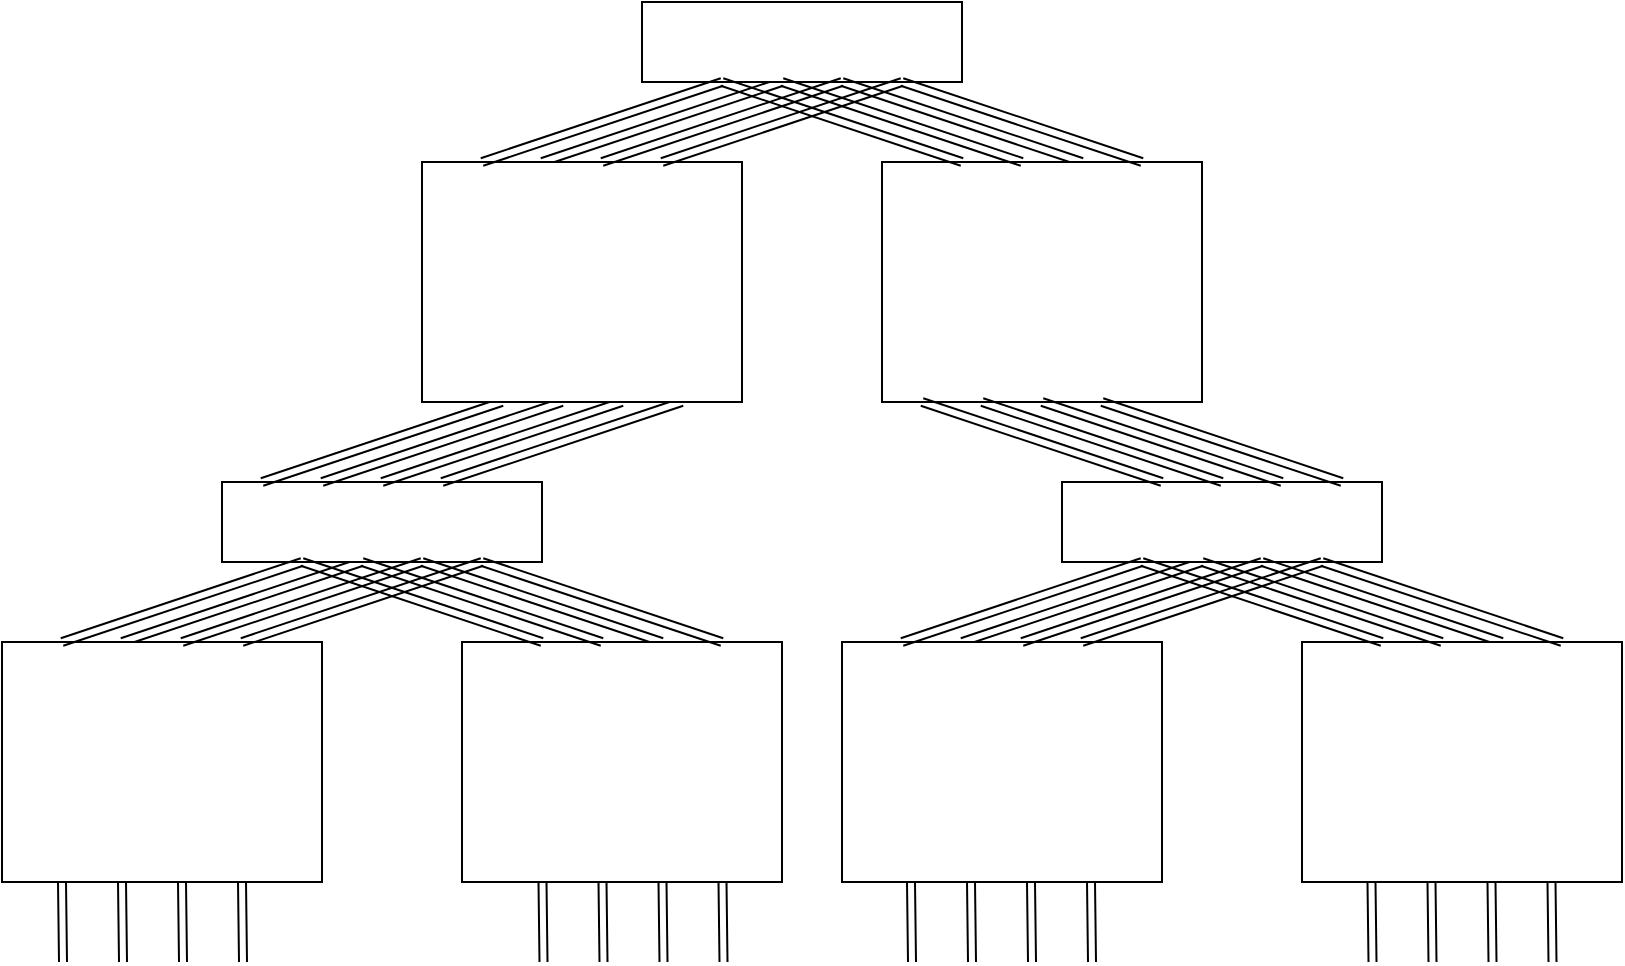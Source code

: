 <mxfile version="24.2.2" type="github">
  <diagram name="Page-1" id="-WETygOvhYKLJvWQvo6D">
    <mxGraphModel dx="986" dy="602" grid="1" gridSize="10" guides="1" tooltips="1" connect="1" arrows="1" fold="1" page="1" pageScale="1" pageWidth="850" pageHeight="1100" math="0" shadow="0">
      <root>
        <mxCell id="0" />
        <mxCell id="1" parent="0" />
        <mxCell id="1y08PZAfGzx5HJ8WRer2-4" style="rounded=0;orthogonalLoop=1;jettySize=auto;html=1;exitX=0.5;exitY=0;exitDx=0;exitDy=0;entryX=0.5;entryY=1;entryDx=0;entryDy=0;endArrow=none;endFill=0;shape=link;" edge="1" parent="1">
          <mxGeometry relative="1" as="geometry">
            <mxPoint x="100" y="480" as="sourcePoint" />
            <mxPoint x="220" y="440" as="targetPoint" />
          </mxGeometry>
        </mxCell>
        <mxCell id="1y08PZAfGzx5HJ8WRer2-1" value="" style="rounded=0;whiteSpace=wrap;html=1;" vertex="1" parent="1">
          <mxGeometry x="40" y="480" width="160" height="120" as="geometry" />
        </mxCell>
        <mxCell id="1y08PZAfGzx5HJ8WRer2-2" value="" style="rounded=0;whiteSpace=wrap;html=1;" vertex="1" parent="1">
          <mxGeometry x="150" y="400" width="160" height="40" as="geometry" />
        </mxCell>
        <mxCell id="1y08PZAfGzx5HJ8WRer2-5" style="rounded=0;orthogonalLoop=1;jettySize=auto;html=1;exitX=0.5;exitY=0;exitDx=0;exitDy=0;entryX=0.5;entryY=1;entryDx=0;entryDy=0;endArrow=none;endFill=0;shape=link;" edge="1" parent="1">
          <mxGeometry relative="1" as="geometry">
            <mxPoint x="70" y="480" as="sourcePoint" />
            <mxPoint x="190" y="440" as="targetPoint" />
          </mxGeometry>
        </mxCell>
        <mxCell id="1y08PZAfGzx5HJ8WRer2-6" style="rounded=0;orthogonalLoop=1;jettySize=auto;html=1;exitX=0.5;exitY=0;exitDx=0;exitDy=0;entryX=0.5;entryY=1;entryDx=0;entryDy=0;endArrow=none;endFill=0;shape=link;" edge="1" parent="1">
          <mxGeometry relative="1" as="geometry">
            <mxPoint x="160" y="480" as="sourcePoint" />
            <mxPoint x="280" y="440" as="targetPoint" />
          </mxGeometry>
        </mxCell>
        <mxCell id="1y08PZAfGzx5HJ8WRer2-7" style="rounded=0;orthogonalLoop=1;jettySize=auto;html=1;exitX=0.5;exitY=0;exitDx=0;exitDy=0;entryX=0.5;entryY=1;entryDx=0;entryDy=0;endArrow=none;endFill=0;shape=link;" edge="1" parent="1">
          <mxGeometry relative="1" as="geometry">
            <mxPoint x="130" y="480" as="sourcePoint" />
            <mxPoint x="250" y="440" as="targetPoint" />
          </mxGeometry>
        </mxCell>
        <mxCell id="1y08PZAfGzx5HJ8WRer2-8" style="rounded=0;orthogonalLoop=1;jettySize=auto;html=1;exitX=0.5;exitY=0;exitDx=0;exitDy=0;entryX=0.5;entryY=1;entryDx=0;entryDy=0;endArrow=none;endFill=0;shape=link;" edge="1" parent="1">
          <mxGeometry relative="1" as="geometry">
            <mxPoint x="370" y="480" as="sourcePoint" />
            <mxPoint x="250" y="440" as="targetPoint" />
          </mxGeometry>
        </mxCell>
        <mxCell id="1y08PZAfGzx5HJ8WRer2-9" value="" style="rounded=0;whiteSpace=wrap;html=1;" vertex="1" parent="1">
          <mxGeometry x="270" y="480" width="160" height="120" as="geometry" />
        </mxCell>
        <mxCell id="1y08PZAfGzx5HJ8WRer2-10" style="rounded=0;orthogonalLoop=1;jettySize=auto;html=1;exitX=0.5;exitY=0;exitDx=0;exitDy=0;entryX=0.5;entryY=1;entryDx=0;entryDy=0;endArrow=none;endFill=0;shape=link;" edge="1" parent="1">
          <mxGeometry relative="1" as="geometry">
            <mxPoint x="400" y="480" as="sourcePoint" />
            <mxPoint x="280" y="440" as="targetPoint" />
          </mxGeometry>
        </mxCell>
        <mxCell id="1y08PZAfGzx5HJ8WRer2-11" style="rounded=0;orthogonalLoop=1;jettySize=auto;html=1;exitX=0.5;exitY=0;exitDx=0;exitDy=0;entryX=0.5;entryY=1;entryDx=0;entryDy=0;endArrow=none;endFill=0;shape=link;" edge="1" parent="1">
          <mxGeometry relative="1" as="geometry">
            <mxPoint x="310" y="480" as="sourcePoint" />
            <mxPoint x="190" y="440" as="targetPoint" />
          </mxGeometry>
        </mxCell>
        <mxCell id="1y08PZAfGzx5HJ8WRer2-12" style="rounded=0;orthogonalLoop=1;jettySize=auto;html=1;exitX=0.5;exitY=0;exitDx=0;exitDy=0;entryX=0.5;entryY=1;entryDx=0;entryDy=0;endArrow=none;endFill=0;shape=link;" edge="1" parent="1">
          <mxGeometry relative="1" as="geometry">
            <mxPoint x="340" y="480" as="sourcePoint" />
            <mxPoint x="220" y="440" as="targetPoint" />
          </mxGeometry>
        </mxCell>
        <mxCell id="1y08PZAfGzx5HJ8WRer2-39" style="rounded=0;orthogonalLoop=1;jettySize=auto;html=1;entryX=0.5;entryY=1;entryDx=0;entryDy=0;endArrow=none;endFill=0;shape=link;endSize=0;startSize=0;sourcePerimeterSpacing=-4;targetPerimeterSpacing=7;" edge="1" parent="1">
          <mxGeometry relative="1" as="geometry">
            <mxPoint x="555" y="640" as="sourcePoint" />
            <mxPoint x="554.5" y="600" as="targetPoint" />
          </mxGeometry>
        </mxCell>
        <mxCell id="1y08PZAfGzx5HJ8WRer2-40" style="rounded=0;orthogonalLoop=1;jettySize=auto;html=1;entryX=0.5;entryY=1;entryDx=0;entryDy=0;endArrow=none;endFill=0;shape=link;endSize=0;startSize=0;sourcePerimeterSpacing=-4;targetPerimeterSpacing=7;" edge="1" parent="1">
          <mxGeometry relative="1" as="geometry">
            <mxPoint x="585" y="640" as="sourcePoint" />
            <mxPoint x="584.5" y="600" as="targetPoint" />
          </mxGeometry>
        </mxCell>
        <mxCell id="1y08PZAfGzx5HJ8WRer2-41" style="rounded=0;orthogonalLoop=1;jettySize=auto;html=1;entryX=0.5;entryY=1;entryDx=0;entryDy=0;endArrow=none;endFill=0;shape=link;endSize=0;startSize=0;sourcePerimeterSpacing=-4;targetPerimeterSpacing=7;" edge="1" parent="1">
          <mxGeometry relative="1" as="geometry">
            <mxPoint x="495" y="640" as="sourcePoint" />
            <mxPoint x="494.5" y="600" as="targetPoint" />
          </mxGeometry>
        </mxCell>
        <mxCell id="1y08PZAfGzx5HJ8WRer2-42" style="rounded=0;orthogonalLoop=1;jettySize=auto;html=1;entryX=0.5;entryY=1;entryDx=0;entryDy=0;endArrow=none;endFill=0;shape=link;endSize=0;startSize=0;sourcePerimeterSpacing=-4;targetPerimeterSpacing=7;" edge="1" parent="1">
          <mxGeometry relative="1" as="geometry">
            <mxPoint x="525" y="640" as="sourcePoint" />
            <mxPoint x="524.5" y="600" as="targetPoint" />
          </mxGeometry>
        </mxCell>
        <mxCell id="1y08PZAfGzx5HJ8WRer2-43" style="rounded=0;orthogonalLoop=1;jettySize=auto;html=1;exitX=0.5;exitY=0;exitDx=0;exitDy=0;entryX=0.5;entryY=1;entryDx=0;entryDy=0;endArrow=none;endFill=0;shape=link;" edge="1" parent="1">
          <mxGeometry relative="1" as="geometry">
            <mxPoint x="230" y="400" as="sourcePoint" />
            <mxPoint x="350" y="360" as="targetPoint" />
          </mxGeometry>
        </mxCell>
        <mxCell id="1y08PZAfGzx5HJ8WRer2-44" style="rounded=0;orthogonalLoop=1;jettySize=auto;html=1;exitX=0.5;exitY=0;exitDx=0;exitDy=0;entryX=0.5;entryY=1;entryDx=0;entryDy=0;endArrow=none;endFill=0;shape=link;" edge="1" parent="1">
          <mxGeometry relative="1" as="geometry">
            <mxPoint x="260" y="400" as="sourcePoint" />
            <mxPoint x="380" y="360" as="targetPoint" />
          </mxGeometry>
        </mxCell>
        <mxCell id="1y08PZAfGzx5HJ8WRer2-45" style="rounded=0;orthogonalLoop=1;jettySize=auto;html=1;exitX=0.5;exitY=0;exitDx=0;exitDy=0;entryX=0.5;entryY=1;entryDx=0;entryDy=0;endArrow=none;endFill=0;shape=link;" edge="1" parent="1">
          <mxGeometry relative="1" as="geometry">
            <mxPoint x="170" y="400" as="sourcePoint" />
            <mxPoint x="290" y="360" as="targetPoint" />
          </mxGeometry>
        </mxCell>
        <mxCell id="1y08PZAfGzx5HJ8WRer2-46" style="rounded=0;orthogonalLoop=1;jettySize=auto;html=1;exitX=0.5;exitY=0;exitDx=0;exitDy=0;entryX=0.5;entryY=1;entryDx=0;entryDy=0;endArrow=none;endFill=0;shape=link;" edge="1" parent="1">
          <mxGeometry relative="1" as="geometry">
            <mxPoint x="200" y="400" as="sourcePoint" />
            <mxPoint x="320" y="360" as="targetPoint" />
          </mxGeometry>
        </mxCell>
        <mxCell id="1y08PZAfGzx5HJ8WRer2-28" style="rounded=0;orthogonalLoop=1;jettySize=auto;html=1;exitX=0.5;exitY=0;exitDx=0;exitDy=0;entryX=0.5;entryY=1;entryDx=0;entryDy=0;endArrow=none;endFill=0;shape=link;" edge="1" parent="1">
          <mxGeometry relative="1" as="geometry">
            <mxPoint x="310" y="240" as="sourcePoint" />
            <mxPoint x="430" y="200" as="targetPoint" />
          </mxGeometry>
        </mxCell>
        <mxCell id="1y08PZAfGzx5HJ8WRer2-29" value="" style="rounded=0;whiteSpace=wrap;html=1;" vertex="1" parent="1">
          <mxGeometry x="250" y="240" width="160" height="120" as="geometry" />
        </mxCell>
        <mxCell id="1y08PZAfGzx5HJ8WRer2-30" value="" style="rounded=0;whiteSpace=wrap;html=1;" vertex="1" parent="1">
          <mxGeometry x="360" y="160" width="160" height="40" as="geometry" />
        </mxCell>
        <mxCell id="1y08PZAfGzx5HJ8WRer2-31" style="rounded=0;orthogonalLoop=1;jettySize=auto;html=1;exitX=0.5;exitY=0;exitDx=0;exitDy=0;entryX=0.5;entryY=1;entryDx=0;entryDy=0;endArrow=none;endFill=0;shape=link;" edge="1" parent="1">
          <mxGeometry relative="1" as="geometry">
            <mxPoint x="280" y="240" as="sourcePoint" />
            <mxPoint x="400" y="200" as="targetPoint" />
          </mxGeometry>
        </mxCell>
        <mxCell id="1y08PZAfGzx5HJ8WRer2-32" style="rounded=0;orthogonalLoop=1;jettySize=auto;html=1;exitX=0.5;exitY=0;exitDx=0;exitDy=0;entryX=0.5;entryY=1;entryDx=0;entryDy=0;endArrow=none;endFill=0;shape=link;" edge="1" parent="1">
          <mxGeometry relative="1" as="geometry">
            <mxPoint x="370" y="240" as="sourcePoint" />
            <mxPoint x="490" y="200" as="targetPoint" />
          </mxGeometry>
        </mxCell>
        <mxCell id="1y08PZAfGzx5HJ8WRer2-33" style="rounded=0;orthogonalLoop=1;jettySize=auto;html=1;exitX=0.5;exitY=0;exitDx=0;exitDy=0;entryX=0.5;entryY=1;entryDx=0;entryDy=0;endArrow=none;endFill=0;shape=link;" edge="1" parent="1">
          <mxGeometry relative="1" as="geometry">
            <mxPoint x="340" y="240" as="sourcePoint" />
            <mxPoint x="460" y="200" as="targetPoint" />
          </mxGeometry>
        </mxCell>
        <mxCell id="1y08PZAfGzx5HJ8WRer2-34" style="rounded=0;orthogonalLoop=1;jettySize=auto;html=1;exitX=0.5;exitY=0;exitDx=0;exitDy=0;entryX=0.5;entryY=1;entryDx=0;entryDy=0;endArrow=none;endFill=0;shape=link;" edge="1" parent="1">
          <mxGeometry relative="1" as="geometry">
            <mxPoint x="580" y="240" as="sourcePoint" />
            <mxPoint x="460" y="200" as="targetPoint" />
          </mxGeometry>
        </mxCell>
        <mxCell id="1y08PZAfGzx5HJ8WRer2-35" value="" style="rounded=0;whiteSpace=wrap;html=1;" vertex="1" parent="1">
          <mxGeometry x="480" y="240" width="160" height="120" as="geometry" />
        </mxCell>
        <mxCell id="1y08PZAfGzx5HJ8WRer2-36" style="rounded=0;orthogonalLoop=1;jettySize=auto;html=1;exitX=0.5;exitY=0;exitDx=0;exitDy=0;entryX=0.5;entryY=1;entryDx=0;entryDy=0;endArrow=none;endFill=0;shape=link;" edge="1" parent="1">
          <mxGeometry relative="1" as="geometry">
            <mxPoint x="610" y="240" as="sourcePoint" />
            <mxPoint x="490" y="200" as="targetPoint" />
          </mxGeometry>
        </mxCell>
        <mxCell id="1y08PZAfGzx5HJ8WRer2-37" style="rounded=0;orthogonalLoop=1;jettySize=auto;html=1;exitX=0.5;exitY=0;exitDx=0;exitDy=0;entryX=0.5;entryY=1;entryDx=0;entryDy=0;endArrow=none;endFill=0;shape=link;" edge="1" parent="1">
          <mxGeometry relative="1" as="geometry">
            <mxPoint x="520" y="240" as="sourcePoint" />
            <mxPoint x="400" y="200" as="targetPoint" />
          </mxGeometry>
        </mxCell>
        <mxCell id="1y08PZAfGzx5HJ8WRer2-38" style="rounded=0;orthogonalLoop=1;jettySize=auto;html=1;exitX=0.5;exitY=0;exitDx=0;exitDy=0;entryX=0.5;entryY=1;entryDx=0;entryDy=0;endArrow=none;endFill=0;shape=link;" edge="1" parent="1">
          <mxGeometry relative="1" as="geometry">
            <mxPoint x="550" y="240" as="sourcePoint" />
            <mxPoint x="430" y="200" as="targetPoint" />
          </mxGeometry>
        </mxCell>
        <mxCell id="1y08PZAfGzx5HJ8WRer2-16" style="rounded=0;orthogonalLoop=1;jettySize=auto;html=1;exitX=0.5;exitY=0;exitDx=0;exitDy=0;entryX=0.5;entryY=1;entryDx=0;entryDy=0;endArrow=none;endFill=0;shape=link;" edge="1" parent="1">
          <mxGeometry relative="1" as="geometry">
            <mxPoint x="520" y="480" as="sourcePoint" />
            <mxPoint x="640" y="440" as="targetPoint" />
          </mxGeometry>
        </mxCell>
        <mxCell id="1y08PZAfGzx5HJ8WRer2-17" value="" style="rounded=0;whiteSpace=wrap;html=1;" vertex="1" parent="1">
          <mxGeometry x="460" y="480" width="160" height="120" as="geometry" />
        </mxCell>
        <mxCell id="1y08PZAfGzx5HJ8WRer2-18" value="" style="rounded=0;whiteSpace=wrap;html=1;" vertex="1" parent="1">
          <mxGeometry x="570" y="400" width="160" height="40" as="geometry" />
        </mxCell>
        <mxCell id="1y08PZAfGzx5HJ8WRer2-19" style="rounded=0;orthogonalLoop=1;jettySize=auto;html=1;exitX=0.5;exitY=0;exitDx=0;exitDy=0;entryX=0.5;entryY=1;entryDx=0;entryDy=0;endArrow=none;endFill=0;shape=link;" edge="1" parent="1">
          <mxGeometry relative="1" as="geometry">
            <mxPoint x="490" y="480" as="sourcePoint" />
            <mxPoint x="610" y="440" as="targetPoint" />
          </mxGeometry>
        </mxCell>
        <mxCell id="1y08PZAfGzx5HJ8WRer2-20" style="rounded=0;orthogonalLoop=1;jettySize=auto;html=1;exitX=0.5;exitY=0;exitDx=0;exitDy=0;entryX=0.5;entryY=1;entryDx=0;entryDy=0;endArrow=none;endFill=0;shape=link;" edge="1" parent="1">
          <mxGeometry relative="1" as="geometry">
            <mxPoint x="580" y="480" as="sourcePoint" />
            <mxPoint x="700" y="440" as="targetPoint" />
          </mxGeometry>
        </mxCell>
        <mxCell id="1y08PZAfGzx5HJ8WRer2-21" style="rounded=0;orthogonalLoop=1;jettySize=auto;html=1;exitX=0.5;exitY=0;exitDx=0;exitDy=0;entryX=0.5;entryY=1;entryDx=0;entryDy=0;endArrow=none;endFill=0;shape=link;" edge="1" parent="1">
          <mxGeometry relative="1" as="geometry">
            <mxPoint x="550" y="480" as="sourcePoint" />
            <mxPoint x="670" y="440" as="targetPoint" />
          </mxGeometry>
        </mxCell>
        <mxCell id="1y08PZAfGzx5HJ8WRer2-22" style="rounded=0;orthogonalLoop=1;jettySize=auto;html=1;exitX=0.5;exitY=0;exitDx=0;exitDy=0;entryX=0.5;entryY=1;entryDx=0;entryDy=0;endArrow=none;endFill=0;shape=link;" edge="1" parent="1">
          <mxGeometry relative="1" as="geometry">
            <mxPoint x="790" y="480" as="sourcePoint" />
            <mxPoint x="670" y="440" as="targetPoint" />
          </mxGeometry>
        </mxCell>
        <mxCell id="1y08PZAfGzx5HJ8WRer2-23" value="" style="rounded=0;whiteSpace=wrap;html=1;" vertex="1" parent="1">
          <mxGeometry x="690" y="480" width="160" height="120" as="geometry" />
        </mxCell>
        <mxCell id="1y08PZAfGzx5HJ8WRer2-24" style="rounded=0;orthogonalLoop=1;jettySize=auto;html=1;exitX=0.5;exitY=0;exitDx=0;exitDy=0;entryX=0.5;entryY=1;entryDx=0;entryDy=0;endArrow=none;endFill=0;shape=link;" edge="1" parent="1">
          <mxGeometry relative="1" as="geometry">
            <mxPoint x="820" y="480" as="sourcePoint" />
            <mxPoint x="700" y="440" as="targetPoint" />
          </mxGeometry>
        </mxCell>
        <mxCell id="1y08PZAfGzx5HJ8WRer2-25" style="rounded=0;orthogonalLoop=1;jettySize=auto;html=1;exitX=0.5;exitY=0;exitDx=0;exitDy=0;entryX=0.5;entryY=1;entryDx=0;entryDy=0;endArrow=none;endFill=0;shape=link;" edge="1" parent="1">
          <mxGeometry relative="1" as="geometry">
            <mxPoint x="730" y="480" as="sourcePoint" />
            <mxPoint x="610" y="440" as="targetPoint" />
          </mxGeometry>
        </mxCell>
        <mxCell id="1y08PZAfGzx5HJ8WRer2-26" style="rounded=0;orthogonalLoop=1;jettySize=auto;html=1;exitX=0.5;exitY=0;exitDx=0;exitDy=0;entryX=0.5;entryY=1;entryDx=0;entryDy=0;endArrow=none;endFill=0;shape=link;" edge="1" parent="1">
          <mxGeometry relative="1" as="geometry">
            <mxPoint x="760" y="480" as="sourcePoint" />
            <mxPoint x="640" y="440" as="targetPoint" />
          </mxGeometry>
        </mxCell>
        <mxCell id="1y08PZAfGzx5HJ8WRer2-55" style="rounded=0;orthogonalLoop=1;jettySize=auto;html=1;entryX=0.5;entryY=1;entryDx=0;entryDy=0;endArrow=none;endFill=0;shape=link;endSize=0;startSize=0;sourcePerimeterSpacing=-4;targetPerimeterSpacing=7;" edge="1" parent="1">
          <mxGeometry relative="1" as="geometry">
            <mxPoint x="785.25" y="640" as="sourcePoint" />
            <mxPoint x="784.75" y="600" as="targetPoint" />
          </mxGeometry>
        </mxCell>
        <mxCell id="1y08PZAfGzx5HJ8WRer2-56" style="rounded=0;orthogonalLoop=1;jettySize=auto;html=1;entryX=0.5;entryY=1;entryDx=0;entryDy=0;endArrow=none;endFill=0;shape=link;endSize=0;startSize=0;sourcePerimeterSpacing=-4;targetPerimeterSpacing=7;" edge="1" parent="1">
          <mxGeometry relative="1" as="geometry">
            <mxPoint x="815.25" y="640" as="sourcePoint" />
            <mxPoint x="814.75" y="600" as="targetPoint" />
          </mxGeometry>
        </mxCell>
        <mxCell id="1y08PZAfGzx5HJ8WRer2-57" style="rounded=0;orthogonalLoop=1;jettySize=auto;html=1;entryX=0.5;entryY=1;entryDx=0;entryDy=0;endArrow=none;endFill=0;shape=link;endSize=0;startSize=0;sourcePerimeterSpacing=-4;targetPerimeterSpacing=7;" edge="1" parent="1">
          <mxGeometry relative="1" as="geometry">
            <mxPoint x="725.25" y="640" as="sourcePoint" />
            <mxPoint x="724.75" y="600" as="targetPoint" />
          </mxGeometry>
        </mxCell>
        <mxCell id="1y08PZAfGzx5HJ8WRer2-58" style="rounded=0;orthogonalLoop=1;jettySize=auto;html=1;entryX=0.5;entryY=1;entryDx=0;entryDy=0;endArrow=none;endFill=0;shape=link;endSize=0;startSize=0;sourcePerimeterSpacing=-4;targetPerimeterSpacing=7;" edge="1" parent="1">
          <mxGeometry relative="1" as="geometry">
            <mxPoint x="755.25" y="640" as="sourcePoint" />
            <mxPoint x="754.75" y="600" as="targetPoint" />
          </mxGeometry>
        </mxCell>
        <mxCell id="1y08PZAfGzx5HJ8WRer2-59" style="rounded=0;orthogonalLoop=1;jettySize=auto;html=1;entryX=0.5;entryY=1;entryDx=0;entryDy=0;endArrow=none;endFill=0;shape=link;endSize=0;startSize=0;sourcePerimeterSpacing=-4;targetPerimeterSpacing=7;" edge="1" parent="1">
          <mxGeometry relative="1" as="geometry">
            <mxPoint x="130.5" y="640" as="sourcePoint" />
            <mxPoint x="130" y="600" as="targetPoint" />
          </mxGeometry>
        </mxCell>
        <mxCell id="1y08PZAfGzx5HJ8WRer2-60" style="rounded=0;orthogonalLoop=1;jettySize=auto;html=1;entryX=0.5;entryY=1;entryDx=0;entryDy=0;endArrow=none;endFill=0;shape=link;endSize=0;startSize=0;sourcePerimeterSpacing=-4;targetPerimeterSpacing=7;" edge="1" parent="1">
          <mxGeometry relative="1" as="geometry">
            <mxPoint x="160.5" y="640" as="sourcePoint" />
            <mxPoint x="160" y="600" as="targetPoint" />
          </mxGeometry>
        </mxCell>
        <mxCell id="1y08PZAfGzx5HJ8WRer2-61" style="rounded=0;orthogonalLoop=1;jettySize=auto;html=1;entryX=0.5;entryY=1;entryDx=0;entryDy=0;endArrow=none;endFill=0;shape=link;endSize=0;startSize=0;sourcePerimeterSpacing=-4;targetPerimeterSpacing=7;" edge="1" parent="1">
          <mxGeometry relative="1" as="geometry">
            <mxPoint x="70.5" y="640" as="sourcePoint" />
            <mxPoint x="70" y="600" as="targetPoint" />
          </mxGeometry>
        </mxCell>
        <mxCell id="1y08PZAfGzx5HJ8WRer2-62" style="rounded=0;orthogonalLoop=1;jettySize=auto;html=1;entryX=0.5;entryY=1;entryDx=0;entryDy=0;endArrow=none;endFill=0;shape=link;endSize=0;startSize=0;sourcePerimeterSpacing=-4;targetPerimeterSpacing=7;" edge="1" parent="1">
          <mxGeometry relative="1" as="geometry">
            <mxPoint x="100.5" y="640" as="sourcePoint" />
            <mxPoint x="100" y="600" as="targetPoint" />
          </mxGeometry>
        </mxCell>
        <mxCell id="1y08PZAfGzx5HJ8WRer2-63" style="rounded=0;orthogonalLoop=1;jettySize=auto;html=1;entryX=0.5;entryY=1;entryDx=0;entryDy=0;endArrow=none;endFill=0;shape=link;endSize=0;startSize=0;sourcePerimeterSpacing=-4;targetPerimeterSpacing=7;" edge="1" parent="1">
          <mxGeometry relative="1" as="geometry">
            <mxPoint x="370.75" y="640" as="sourcePoint" />
            <mxPoint x="370.25" y="600" as="targetPoint" />
          </mxGeometry>
        </mxCell>
        <mxCell id="1y08PZAfGzx5HJ8WRer2-64" style="rounded=0;orthogonalLoop=1;jettySize=auto;html=1;entryX=0.5;entryY=1;entryDx=0;entryDy=0;endArrow=none;endFill=0;shape=link;endSize=0;startSize=0;sourcePerimeterSpacing=-4;targetPerimeterSpacing=7;" edge="1" parent="1">
          <mxGeometry relative="1" as="geometry">
            <mxPoint x="400.75" y="640" as="sourcePoint" />
            <mxPoint x="400.25" y="600" as="targetPoint" />
          </mxGeometry>
        </mxCell>
        <mxCell id="1y08PZAfGzx5HJ8WRer2-65" style="rounded=0;orthogonalLoop=1;jettySize=auto;html=1;entryX=0.5;entryY=1;entryDx=0;entryDy=0;endArrow=none;endFill=0;shape=link;endSize=0;startSize=0;sourcePerimeterSpacing=-4;targetPerimeterSpacing=7;" edge="1" parent="1">
          <mxGeometry relative="1" as="geometry">
            <mxPoint x="310.75" y="640" as="sourcePoint" />
            <mxPoint x="310.25" y="600" as="targetPoint" />
          </mxGeometry>
        </mxCell>
        <mxCell id="1y08PZAfGzx5HJ8WRer2-66" style="rounded=0;orthogonalLoop=1;jettySize=auto;html=1;entryX=0.5;entryY=1;entryDx=0;entryDy=0;endArrow=none;endFill=0;shape=link;endSize=0;startSize=0;sourcePerimeterSpacing=-4;targetPerimeterSpacing=7;" edge="1" parent="1">
          <mxGeometry relative="1" as="geometry">
            <mxPoint x="340.75" y="640" as="sourcePoint" />
            <mxPoint x="340.25" y="600" as="targetPoint" />
          </mxGeometry>
        </mxCell>
        <mxCell id="1y08PZAfGzx5HJ8WRer2-67" style="rounded=0;orthogonalLoop=1;jettySize=auto;html=1;exitX=0.5;exitY=0;exitDx=0;exitDy=0;entryX=0.5;entryY=1;entryDx=0;entryDy=0;endArrow=none;endFill=0;shape=link;" edge="1" parent="1">
          <mxGeometry relative="1" as="geometry">
            <mxPoint x="680" y="400" as="sourcePoint" />
            <mxPoint x="560" y="360" as="targetPoint" />
          </mxGeometry>
        </mxCell>
        <mxCell id="1y08PZAfGzx5HJ8WRer2-68" style="rounded=0;orthogonalLoop=1;jettySize=auto;html=1;exitX=0.5;exitY=0;exitDx=0;exitDy=0;entryX=0.5;entryY=1;entryDx=0;entryDy=0;endArrow=none;endFill=0;shape=link;" edge="1" parent="1">
          <mxGeometry relative="1" as="geometry">
            <mxPoint x="710" y="400" as="sourcePoint" />
            <mxPoint x="590" y="360" as="targetPoint" />
          </mxGeometry>
        </mxCell>
        <mxCell id="1y08PZAfGzx5HJ8WRer2-69" style="rounded=0;orthogonalLoop=1;jettySize=auto;html=1;exitX=0.5;exitY=0;exitDx=0;exitDy=0;entryX=0.5;entryY=1;entryDx=0;entryDy=0;endArrow=none;endFill=0;shape=link;" edge="1" parent="1">
          <mxGeometry relative="1" as="geometry">
            <mxPoint x="620" y="400" as="sourcePoint" />
            <mxPoint x="500" y="360" as="targetPoint" />
          </mxGeometry>
        </mxCell>
        <mxCell id="1y08PZAfGzx5HJ8WRer2-70" style="rounded=0;orthogonalLoop=1;jettySize=auto;html=1;exitX=0.5;exitY=0;exitDx=0;exitDy=0;entryX=0.5;entryY=1;entryDx=0;entryDy=0;endArrow=none;endFill=0;shape=link;" edge="1" parent="1">
          <mxGeometry relative="1" as="geometry">
            <mxPoint x="650" y="400" as="sourcePoint" />
            <mxPoint x="530" y="360" as="targetPoint" />
          </mxGeometry>
        </mxCell>
      </root>
    </mxGraphModel>
  </diagram>
</mxfile>
